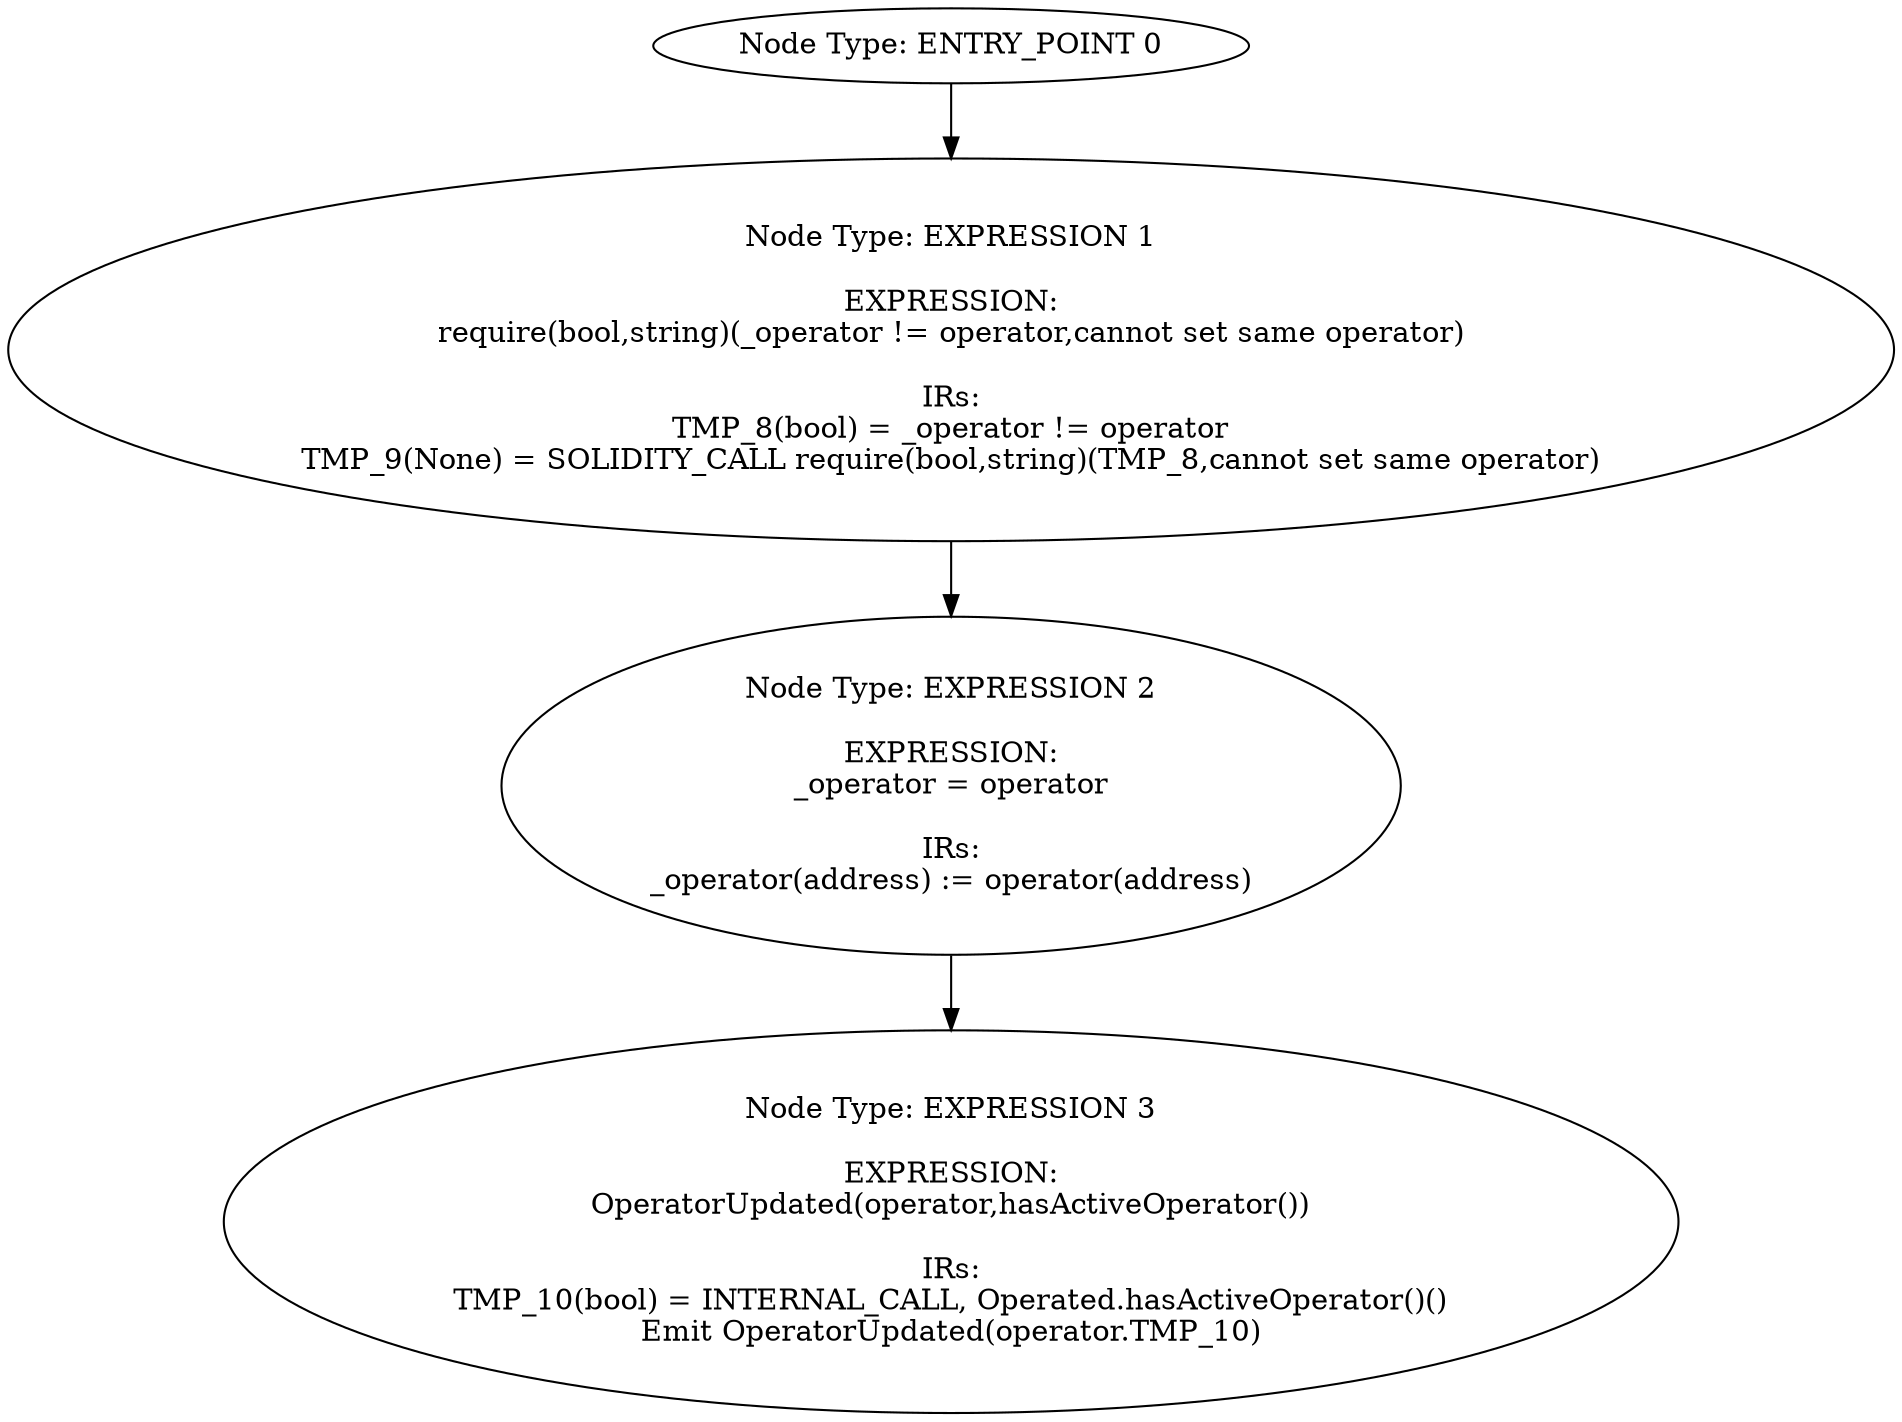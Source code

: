digraph{
0[label="Node Type: ENTRY_POINT 0
"];
0->1;
1[label="Node Type: EXPRESSION 1

EXPRESSION:
require(bool,string)(_operator != operator,cannot set same operator)

IRs:
TMP_8(bool) = _operator != operator
TMP_9(None) = SOLIDITY_CALL require(bool,string)(TMP_8,cannot set same operator)"];
1->2;
2[label="Node Type: EXPRESSION 2

EXPRESSION:
_operator = operator

IRs:
_operator(address) := operator(address)"];
2->3;
3[label="Node Type: EXPRESSION 3

EXPRESSION:
OperatorUpdated(operator,hasActiveOperator())

IRs:
TMP_10(bool) = INTERNAL_CALL, Operated.hasActiveOperator()()
Emit OperatorUpdated(operator.TMP_10)"];
}

